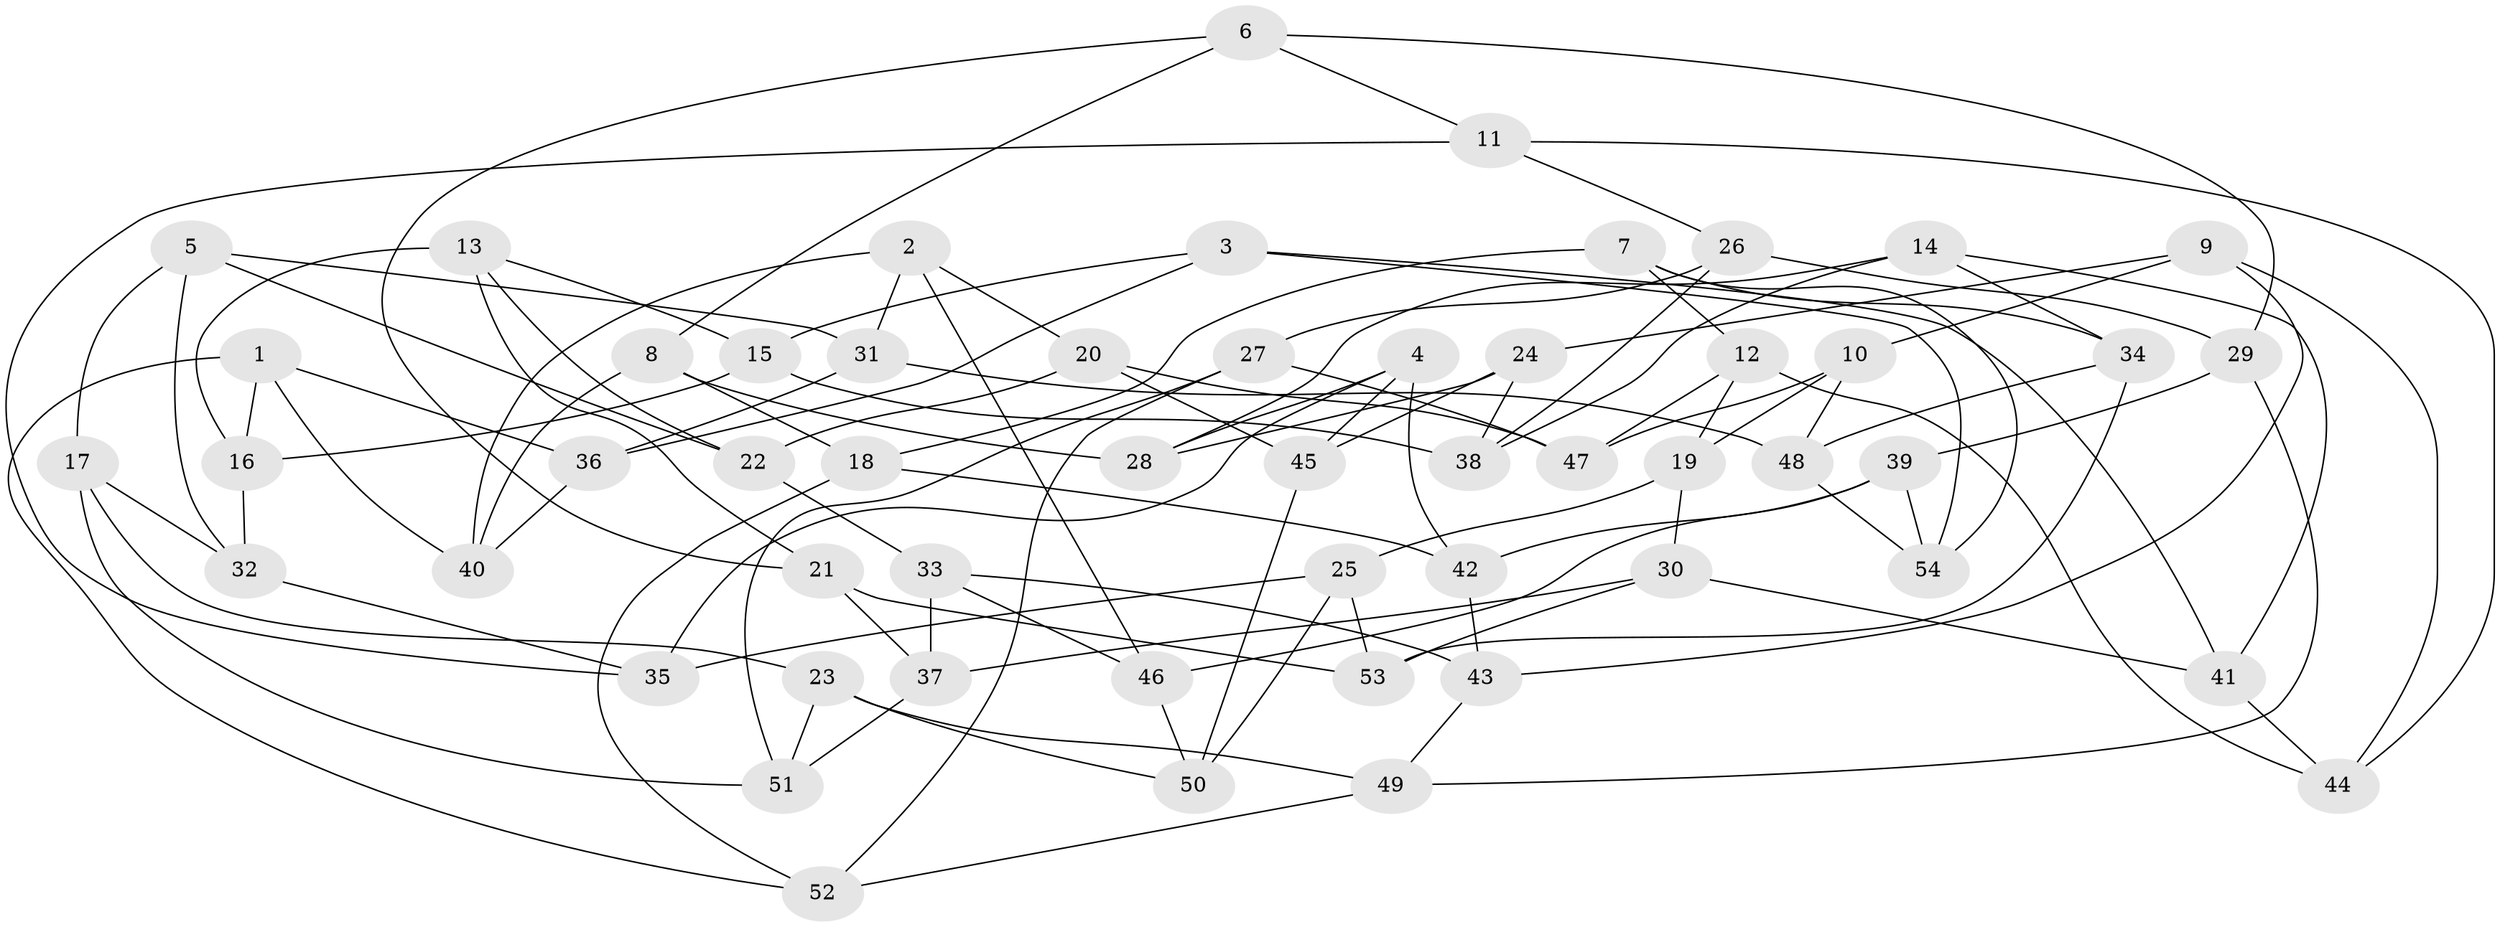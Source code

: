 // coarse degree distribution, {5: 0.125, 8: 0.125, 6: 0.25, 4: 0.1875, 7: 0.0625, 9: 0.125, 10: 0.0625, 3: 0.0625}
// Generated by graph-tools (version 1.1) at 2025/20/03/04/25 18:20:39]
// undirected, 54 vertices, 108 edges
graph export_dot {
graph [start="1"]
  node [color=gray90,style=filled];
  1;
  2;
  3;
  4;
  5;
  6;
  7;
  8;
  9;
  10;
  11;
  12;
  13;
  14;
  15;
  16;
  17;
  18;
  19;
  20;
  21;
  22;
  23;
  24;
  25;
  26;
  27;
  28;
  29;
  30;
  31;
  32;
  33;
  34;
  35;
  36;
  37;
  38;
  39;
  40;
  41;
  42;
  43;
  44;
  45;
  46;
  47;
  48;
  49;
  50;
  51;
  52;
  53;
  54;
  1 -- 36;
  1 -- 40;
  1 -- 16;
  1 -- 52;
  2 -- 31;
  2 -- 20;
  2 -- 40;
  2 -- 46;
  3 -- 36;
  3 -- 54;
  3 -- 15;
  3 -- 41;
  4 -- 42;
  4 -- 28;
  4 -- 45;
  4 -- 35;
  5 -- 31;
  5 -- 17;
  5 -- 22;
  5 -- 32;
  6 -- 11;
  6 -- 29;
  6 -- 8;
  6 -- 21;
  7 -- 18;
  7 -- 54;
  7 -- 12;
  7 -- 34;
  8 -- 28;
  8 -- 18;
  8 -- 40;
  9 -- 43;
  9 -- 24;
  9 -- 10;
  9 -- 44;
  10 -- 47;
  10 -- 19;
  10 -- 48;
  11 -- 44;
  11 -- 35;
  11 -- 26;
  12 -- 44;
  12 -- 47;
  12 -- 19;
  13 -- 21;
  13 -- 22;
  13 -- 16;
  13 -- 15;
  14 -- 41;
  14 -- 34;
  14 -- 38;
  14 -- 28;
  15 -- 16;
  15 -- 38;
  16 -- 32;
  17 -- 51;
  17 -- 23;
  17 -- 32;
  18 -- 52;
  18 -- 42;
  19 -- 30;
  19 -- 25;
  20 -- 45;
  20 -- 22;
  20 -- 47;
  21 -- 53;
  21 -- 37;
  22 -- 33;
  23 -- 50;
  23 -- 49;
  23 -- 51;
  24 -- 38;
  24 -- 45;
  24 -- 28;
  25 -- 53;
  25 -- 50;
  25 -- 35;
  26 -- 27;
  26 -- 38;
  26 -- 29;
  27 -- 52;
  27 -- 47;
  27 -- 51;
  29 -- 49;
  29 -- 39;
  30 -- 53;
  30 -- 37;
  30 -- 41;
  31 -- 48;
  31 -- 36;
  32 -- 35;
  33 -- 43;
  33 -- 46;
  33 -- 37;
  34 -- 53;
  34 -- 48;
  36 -- 40;
  37 -- 51;
  39 -- 46;
  39 -- 42;
  39 -- 54;
  41 -- 44;
  42 -- 43;
  43 -- 49;
  45 -- 50;
  46 -- 50;
  48 -- 54;
  49 -- 52;
}
